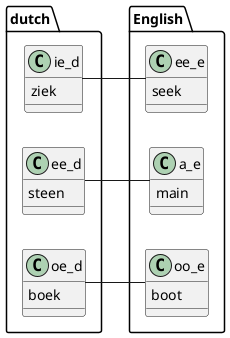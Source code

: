 @startuml
'https://plantuml.com/class-diagram
left to right direction

package dutch {
    class ie_d {
        ziek
    }

    class ee_d {
        steen
    }
    class oe_d {
        boek
    }
}
package English {
    class ee_e {
        seek
    }

    class a_e {
        main
    }

    class oo_e {
        boot
    }

}

ie_d -- ee_e
ee_d -- a_e
oe_d -- oo_e
















@enduml